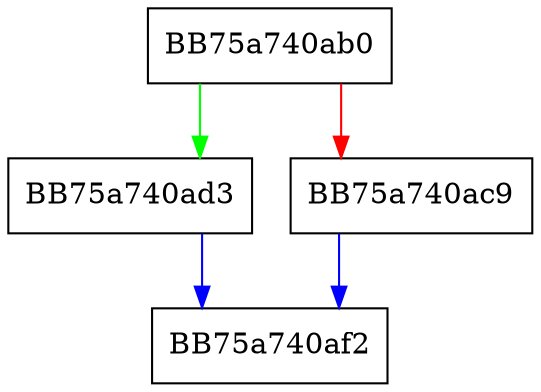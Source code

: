 digraph GetImageNameConfigurationExRunningProcess {
  node [shape="box"];
  graph [splines=ortho];
  BB75a740ab0 -> BB75a740ad3 [color="green"];
  BB75a740ab0 -> BB75a740ac9 [color="red"];
  BB75a740ac9 -> BB75a740af2 [color="blue"];
  BB75a740ad3 -> BB75a740af2 [color="blue"];
}